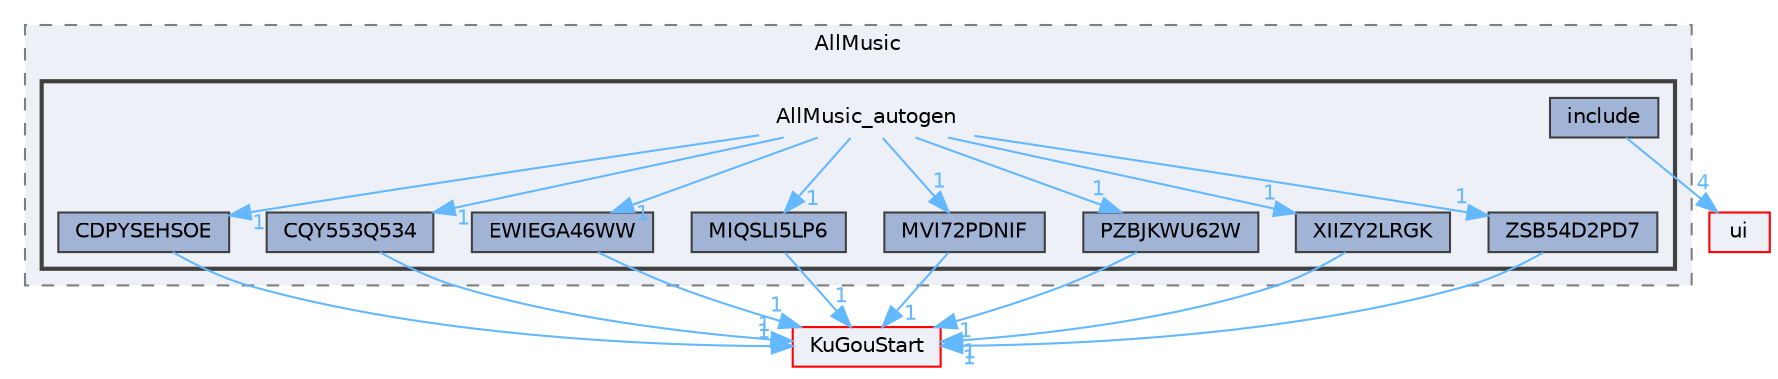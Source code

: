digraph "AllMusic_autogen"
{
 // LATEX_PDF_SIZE
  bgcolor="transparent";
  edge [fontname=Helvetica,fontsize=10,labelfontname=Helvetica,labelfontsize=10];
  node [fontname=Helvetica,fontsize=10,shape=box,height=0.2,width=0.4];
  compound=true
  subgraph clusterdir_c7fc28a71bb6ffa5095399571b818fa2 {
    graph [ bgcolor="#edf0f7", pencolor="grey50", label="AllMusic", fontname=Helvetica,fontsize=10 style="filled,dashed", URL="dir_c7fc28a71bb6ffa5095399571b818fa2.html",tooltip=""]
  subgraph clusterdir_6aec6aac046ce4dde93801aa2241294e {
    graph [ bgcolor="#edf0f7", pencolor="grey25", label="", fontname=Helvetica,fontsize=10 style="filled,bold", URL="dir_6aec6aac046ce4dde93801aa2241294e.html",tooltip=""]
    dir_6aec6aac046ce4dde93801aa2241294e [shape=plaintext, label="AllMusic_autogen"];
  dir_76b6ee412534d4648405e05359b14d68 [label="CDPYSEHSOE", fillcolor="#a2b4d6", color="grey25", style="filled", URL="dir_76b6ee412534d4648405e05359b14d68.html",tooltip=""];
  dir_a6b7b8211a49f392dff181cb6d26d4ec [label="CQY553Q534", fillcolor="#a2b4d6", color="grey25", style="filled", URL="dir_a6b7b8211a49f392dff181cb6d26d4ec.html",tooltip=""];
  dir_ad7fe9e4bcb9d88fbd30e7f5e1056a35 [label="EWIEGA46WW", fillcolor="#a2b4d6", color="grey25", style="filled", URL="dir_ad7fe9e4bcb9d88fbd30e7f5e1056a35.html",tooltip=""];
  dir_fbc07b66791ecc8fd626426c676ef0be [label="include", fillcolor="#a2b4d6", color="grey25", style="filled", URL="dir_fbc07b66791ecc8fd626426c676ef0be.html",tooltip=""];
  dir_448678d8dba68069c78c5c0646bb6489 [label="MIQSLI5LP6", fillcolor="#a2b4d6", color="grey25", style="filled", URL="dir_448678d8dba68069c78c5c0646bb6489.html",tooltip=""];
  dir_2737e5b005e79d1edc93ce09dff939fd [label="MVI72PDNIF", fillcolor="#a2b4d6", color="grey25", style="filled", URL="dir_2737e5b005e79d1edc93ce09dff939fd.html",tooltip=""];
  dir_0e6e06cfa11c68a6bb1c6751d2ae0a6f [label="PZBJKWU62W", fillcolor="#a2b4d6", color="grey25", style="filled", URL="dir_0e6e06cfa11c68a6bb1c6751d2ae0a6f.html",tooltip=""];
  dir_33f80894668d792917bf891f0b498fd7 [label="XIIZY2LRGK", fillcolor="#a2b4d6", color="grey25", style="filled", URL="dir_33f80894668d792917bf891f0b498fd7.html",tooltip=""];
  dir_52c75143f316b6cb315e917a73e15db4 [label="ZSB54D2PD7", fillcolor="#a2b4d6", color="grey25", style="filled", URL="dir_52c75143f316b6cb315e917a73e15db4.html",tooltip=""];
  }
  }
  dir_e60601b218beddc6af0778ac41ea9cb2 [label="KuGouStart", fillcolor="#edf0f7", color="red", style="filled", URL="dir_e60601b218beddc6af0778ac41ea9cb2.html",tooltip=""];
  dir_1788f8309b1a812dcb800a185471cf6c [label="ui", fillcolor="#edf0f7", color="red", style="filled", URL="dir_1788f8309b1a812dcb800a185471cf6c.html",tooltip=""];
  dir_6aec6aac046ce4dde93801aa2241294e->dir_0e6e06cfa11c68a6bb1c6751d2ae0a6f [headlabel="1", labeldistance=1.5 headhref="dir_000030_000291.html" href="dir_000030_000291.html" color="steelblue1" fontcolor="steelblue1"];
  dir_6aec6aac046ce4dde93801aa2241294e->dir_2737e5b005e79d1edc93ce09dff939fd [headlabel="1", labeldistance=1.5 headhref="dir_000030_000214.html" href="dir_000030_000214.html" color="steelblue1" fontcolor="steelblue1"];
  dir_6aec6aac046ce4dde93801aa2241294e->dir_33f80894668d792917bf891f0b498fd7 [headlabel="1", labeldistance=1.5 headhref="dir_000030_000374.html" href="dir_000030_000374.html" color="steelblue1" fontcolor="steelblue1"];
  dir_6aec6aac046ce4dde93801aa2241294e->dir_448678d8dba68069c78c5c0646bb6489 [headlabel="1", labeldistance=1.5 headhref="dir_000030_000203.html" href="dir_000030_000203.html" color="steelblue1" fontcolor="steelblue1"];
  dir_6aec6aac046ce4dde93801aa2241294e->dir_52c75143f316b6cb315e917a73e15db4 [headlabel="1", labeldistance=1.5 headhref="dir_000030_000382.html" href="dir_000030_000382.html" color="steelblue1" fontcolor="steelblue1"];
  dir_6aec6aac046ce4dde93801aa2241294e->dir_76b6ee412534d4648405e05359b14d68 [headlabel="1", labeldistance=1.5 headhref="dir_000030_000044.html" href="dir_000030_000044.html" color="steelblue1" fontcolor="steelblue1"];
  dir_6aec6aac046ce4dde93801aa2241294e->dir_a6b7b8211a49f392dff181cb6d26d4ec [headlabel="1", labeldistance=1.5 headhref="dir_000030_000055.html" href="dir_000030_000055.html" color="steelblue1" fontcolor="steelblue1"];
  dir_6aec6aac046ce4dde93801aa2241294e->dir_ad7fe9e4bcb9d88fbd30e7f5e1056a35 [headlabel="1", labeldistance=1.5 headhref="dir_000030_000093.html" href="dir_000030_000093.html" color="steelblue1" fontcolor="steelblue1"];
  dir_76b6ee412534d4648405e05359b14d68->dir_e60601b218beddc6af0778ac41ea9cb2 [headlabel="1", labeldistance=1.5 headhref="dir_000044_000172.html" href="dir_000044_000172.html" color="steelblue1" fontcolor="steelblue1"];
  dir_a6b7b8211a49f392dff181cb6d26d4ec->dir_e60601b218beddc6af0778ac41ea9cb2 [headlabel="1", labeldistance=1.5 headhref="dir_000055_000172.html" href="dir_000055_000172.html" color="steelblue1" fontcolor="steelblue1"];
  dir_ad7fe9e4bcb9d88fbd30e7f5e1056a35->dir_e60601b218beddc6af0778ac41ea9cb2 [headlabel="1", labeldistance=1.5 headhref="dir_000093_000172.html" href="dir_000093_000172.html" color="steelblue1" fontcolor="steelblue1"];
  dir_fbc07b66791ecc8fd626426c676ef0be->dir_1788f8309b1a812dcb800a185471cf6c [headlabel="4", labeldistance=1.5 headhref="dir_000137_000351.html" href="dir_000137_000351.html" color="steelblue1" fontcolor="steelblue1"];
  dir_448678d8dba68069c78c5c0646bb6489->dir_e60601b218beddc6af0778ac41ea9cb2 [headlabel="1", labeldistance=1.5 headhref="dir_000203_000172.html" href="dir_000203_000172.html" color="steelblue1" fontcolor="steelblue1"];
  dir_2737e5b005e79d1edc93ce09dff939fd->dir_e60601b218beddc6af0778ac41ea9cb2 [headlabel="1", labeldistance=1.5 headhref="dir_000214_000172.html" href="dir_000214_000172.html" color="steelblue1" fontcolor="steelblue1"];
  dir_0e6e06cfa11c68a6bb1c6751d2ae0a6f->dir_e60601b218beddc6af0778ac41ea9cb2 [headlabel="1", labeldistance=1.5 headhref="dir_000291_000172.html" href="dir_000291_000172.html" color="steelblue1" fontcolor="steelblue1"];
  dir_33f80894668d792917bf891f0b498fd7->dir_e60601b218beddc6af0778ac41ea9cb2 [headlabel="1", labeldistance=1.5 headhref="dir_000374_000172.html" href="dir_000374_000172.html" color="steelblue1" fontcolor="steelblue1"];
  dir_52c75143f316b6cb315e917a73e15db4->dir_e60601b218beddc6af0778ac41ea9cb2 [headlabel="1", labeldistance=1.5 headhref="dir_000382_000172.html" href="dir_000382_000172.html" color="steelblue1" fontcolor="steelblue1"];
}
